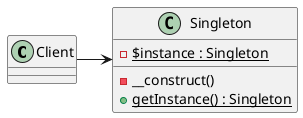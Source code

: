@startuml

class Client {
}

class Singleton {
    - {static} $instance : Singleton
    - __construct()
    + {static} getInstance() : Singleton
}

Client -right-> Singleton

@enduml